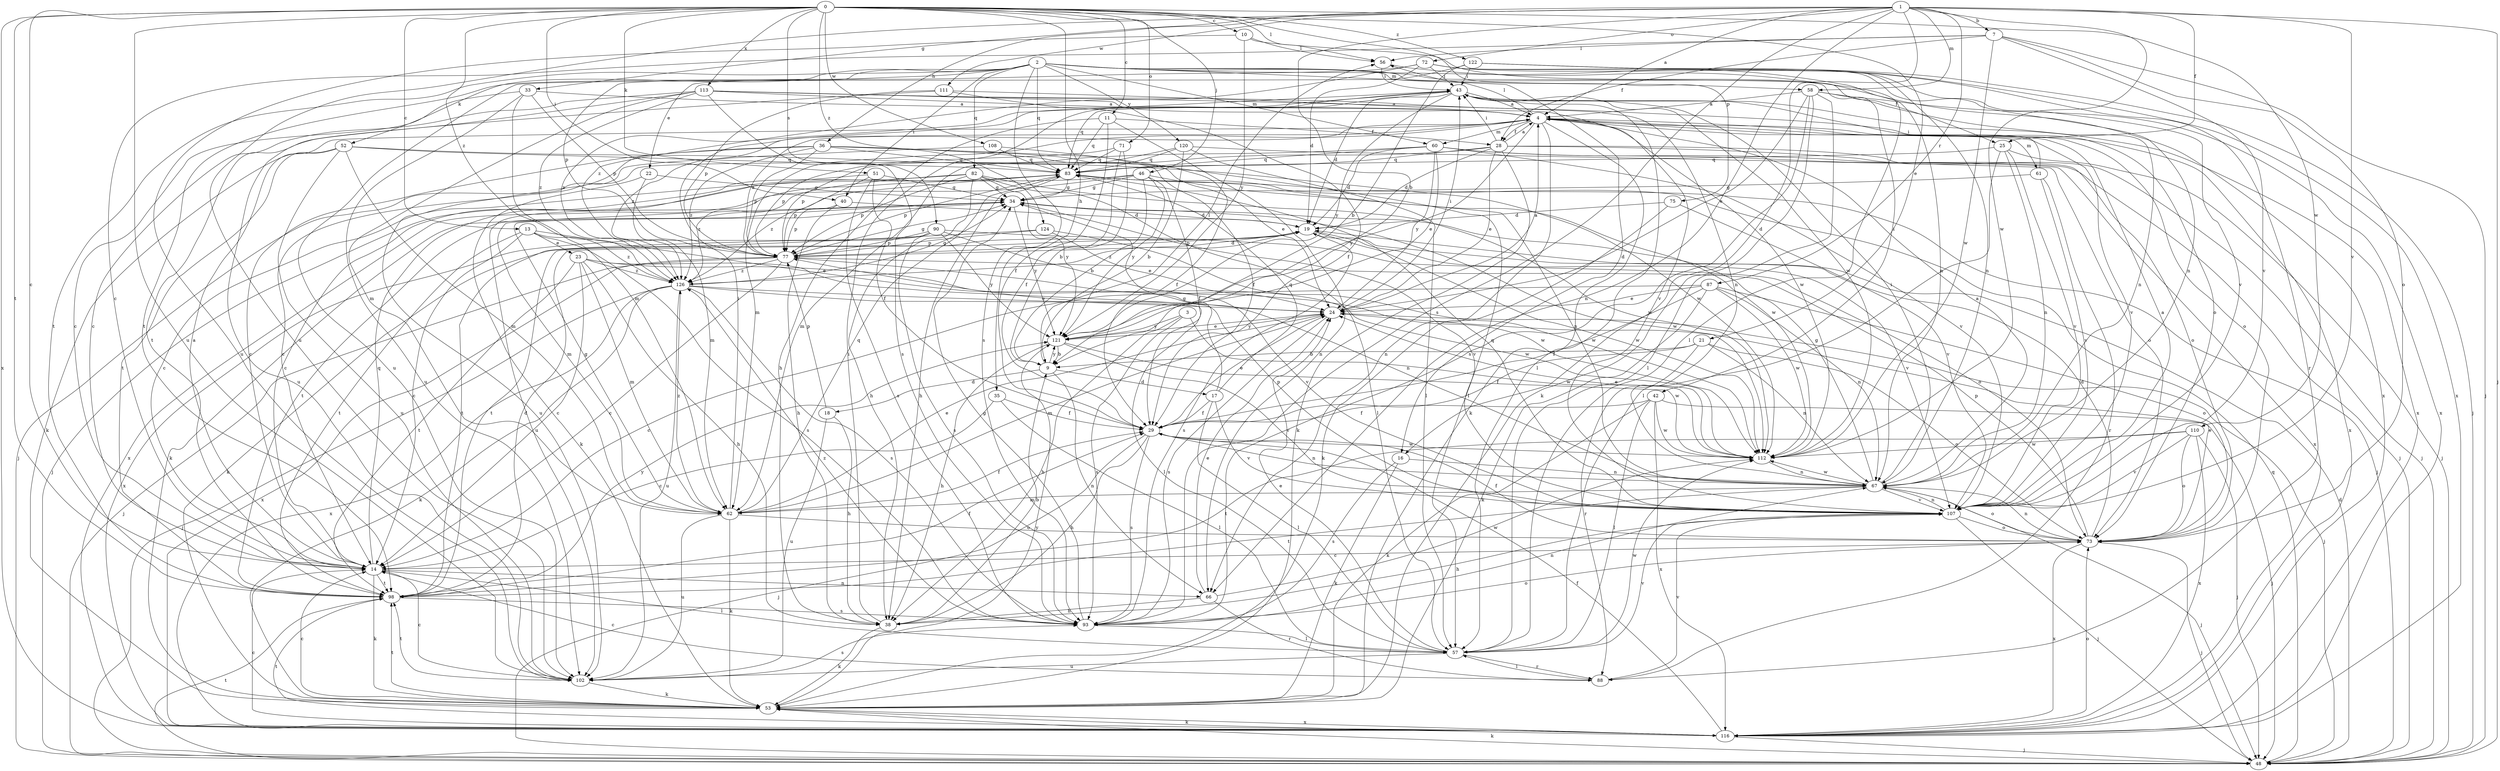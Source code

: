 strict digraph  {
0;
1;
2;
3;
4;
7;
9;
10;
11;
13;
14;
16;
17;
18;
19;
21;
22;
23;
24;
25;
28;
29;
33;
34;
35;
36;
38;
40;
42;
43;
46;
48;
51;
52;
53;
56;
57;
58;
60;
61;
62;
66;
67;
71;
72;
73;
75;
77;
82;
83;
87;
88;
90;
93;
98;
102;
107;
108;
110;
111;
112;
113;
116;
120;
121;
122;
124;
126;
0 -> 10  [label=c];
0 -> 11  [label=c];
0 -> 13  [label=c];
0 -> 14  [label=c];
0 -> 21  [label=e];
0 -> 35  [label=h];
0 -> 40  [label=i];
0 -> 46  [label=j];
0 -> 51  [label=k];
0 -> 56  [label=l];
0 -> 71  [label=o];
0 -> 75  [label=p];
0 -> 90  [label=s];
0 -> 98  [label=t];
0 -> 102  [label=u];
0 -> 108  [label=w];
0 -> 110  [label=w];
0 -> 113  [label=x];
0 -> 116  [label=x];
0 -> 122  [label=z];
0 -> 124  [label=z];
0 -> 126  [label=z];
1 -> 4  [label=a];
1 -> 7  [label=b];
1 -> 9  [label=b];
1 -> 16  [label=d];
1 -> 25  [label=f];
1 -> 33  [label=g];
1 -> 36  [label=h];
1 -> 48  [label=j];
1 -> 58  [label=m];
1 -> 66  [label=n];
1 -> 72  [label=o];
1 -> 87  [label=r];
1 -> 93  [label=s];
1 -> 102  [label=u];
1 -> 107  [label=v];
1 -> 111  [label=w];
1 -> 112  [label=w];
2 -> 16  [label=d];
2 -> 22  [label=e];
2 -> 25  [label=f];
2 -> 40  [label=i];
2 -> 42  [label=i];
2 -> 52  [label=k];
2 -> 58  [label=m];
2 -> 60  [label=m];
2 -> 77  [label=p];
2 -> 82  [label=q];
2 -> 83  [label=q];
2 -> 93  [label=s];
2 -> 98  [label=t];
2 -> 116  [label=x];
2 -> 120  [label=y];
3 -> 38  [label=h];
3 -> 93  [label=s];
3 -> 112  [label=w];
3 -> 121  [label=y];
4 -> 28  [label=f];
4 -> 53  [label=k];
4 -> 56  [label=l];
4 -> 60  [label=m];
4 -> 61  [label=m];
4 -> 62  [label=m];
4 -> 66  [label=n];
4 -> 73  [label=o];
4 -> 107  [label=v];
4 -> 112  [label=w];
4 -> 116  [label=x];
4 -> 121  [label=y];
4 -> 126  [label=z];
7 -> 14  [label=c];
7 -> 28  [label=f];
7 -> 48  [label=j];
7 -> 56  [label=l];
7 -> 73  [label=o];
7 -> 107  [label=v];
7 -> 112  [label=w];
9 -> 17  [label=d];
9 -> 18  [label=d];
9 -> 56  [label=l];
9 -> 66  [label=n];
9 -> 121  [label=y];
10 -> 56  [label=l];
10 -> 57  [label=l];
10 -> 102  [label=u];
10 -> 121  [label=y];
11 -> 28  [label=f];
11 -> 29  [label=f];
11 -> 38  [label=h];
11 -> 66  [label=n];
11 -> 83  [label=q];
13 -> 14  [label=c];
13 -> 23  [label=e];
13 -> 24  [label=e];
13 -> 93  [label=s];
13 -> 98  [label=t];
13 -> 126  [label=z];
14 -> 4  [label=a];
14 -> 53  [label=k];
14 -> 57  [label=l];
14 -> 66  [label=n];
14 -> 83  [label=q];
14 -> 98  [label=t];
16 -> 53  [label=k];
16 -> 67  [label=n];
16 -> 93  [label=s];
17 -> 29  [label=f];
17 -> 34  [label=g];
17 -> 57  [label=l];
17 -> 83  [label=q];
17 -> 107  [label=v];
18 -> 38  [label=h];
18 -> 77  [label=p];
18 -> 102  [label=u];
19 -> 77  [label=p];
19 -> 93  [label=s];
19 -> 98  [label=t];
19 -> 107  [label=v];
19 -> 112  [label=w];
19 -> 126  [label=z];
21 -> 9  [label=b];
21 -> 29  [label=f];
21 -> 67  [label=n];
21 -> 73  [label=o];
21 -> 88  [label=r];
22 -> 34  [label=g];
22 -> 53  [label=k];
22 -> 62  [label=m];
23 -> 14  [label=c];
23 -> 38  [label=h];
23 -> 62  [label=m];
23 -> 67  [label=n];
23 -> 98  [label=t];
23 -> 112  [label=w];
23 -> 126  [label=z];
24 -> 4  [label=a];
24 -> 43  [label=i];
24 -> 48  [label=j];
24 -> 62  [label=m];
24 -> 93  [label=s];
24 -> 121  [label=y];
25 -> 48  [label=j];
25 -> 57  [label=l];
25 -> 67  [label=n];
25 -> 83  [label=q];
25 -> 107  [label=v];
28 -> 4  [label=a];
28 -> 19  [label=d];
28 -> 24  [label=e];
28 -> 43  [label=i];
28 -> 48  [label=j];
28 -> 53  [label=k];
28 -> 62  [label=m];
28 -> 73  [label=o];
28 -> 83  [label=q];
29 -> 24  [label=e];
29 -> 38  [label=h];
29 -> 48  [label=j];
29 -> 67  [label=n];
29 -> 93  [label=s];
29 -> 112  [label=w];
33 -> 4  [label=a];
33 -> 14  [label=c];
33 -> 62  [label=m];
33 -> 77  [label=p];
33 -> 102  [label=u];
34 -> 19  [label=d];
34 -> 53  [label=k];
34 -> 62  [label=m];
34 -> 98  [label=t];
34 -> 107  [label=v];
34 -> 112  [label=w];
34 -> 121  [label=y];
35 -> 14  [label=c];
35 -> 29  [label=f];
35 -> 57  [label=l];
36 -> 14  [label=c];
36 -> 24  [label=e];
36 -> 29  [label=f];
36 -> 57  [label=l];
36 -> 77  [label=p];
36 -> 83  [label=q];
36 -> 102  [label=u];
36 -> 126  [label=z];
38 -> 9  [label=b];
38 -> 43  [label=i];
38 -> 53  [label=k];
40 -> 19  [label=d];
40 -> 38  [label=h];
40 -> 77  [label=p];
42 -> 29  [label=f];
42 -> 48  [label=j];
42 -> 53  [label=k];
42 -> 57  [label=l];
42 -> 112  [label=w];
42 -> 116  [label=x];
43 -> 4  [label=a];
43 -> 19  [label=d];
43 -> 57  [label=l];
43 -> 83  [label=q];
43 -> 112  [label=w];
43 -> 116  [label=x];
43 -> 121  [label=y];
43 -> 126  [label=z];
46 -> 9  [label=b];
46 -> 29  [label=f];
46 -> 34  [label=g];
46 -> 48  [label=j];
46 -> 67  [label=n];
46 -> 116  [label=x];
46 -> 121  [label=y];
48 -> 19  [label=d];
48 -> 53  [label=k];
48 -> 83  [label=q];
48 -> 98  [label=t];
51 -> 14  [label=c];
51 -> 29  [label=f];
51 -> 34  [label=g];
51 -> 77  [label=p];
51 -> 93  [label=s];
52 -> 53  [label=k];
52 -> 62  [label=m];
52 -> 83  [label=q];
52 -> 98  [label=t];
52 -> 102  [label=u];
52 -> 112  [label=w];
53 -> 14  [label=c];
53 -> 98  [label=t];
53 -> 116  [label=x];
53 -> 121  [label=y];
56 -> 43  [label=i];
56 -> 67  [label=n];
57 -> 24  [label=e];
57 -> 88  [label=r];
57 -> 102  [label=u];
57 -> 107  [label=v];
57 -> 112  [label=w];
58 -> 4  [label=a];
58 -> 24  [label=e];
58 -> 53  [label=k];
58 -> 57  [label=l];
58 -> 67  [label=n];
58 -> 93  [label=s];
58 -> 116  [label=x];
60 -> 14  [label=c];
60 -> 19  [label=d];
60 -> 24  [label=e];
60 -> 48  [label=j];
60 -> 83  [label=q];
60 -> 107  [label=v];
60 -> 116  [label=x];
60 -> 121  [label=y];
61 -> 34  [label=g];
61 -> 43  [label=i];
61 -> 88  [label=r];
61 -> 107  [label=v];
62 -> 24  [label=e];
62 -> 29  [label=f];
62 -> 34  [label=g];
62 -> 43  [label=i];
62 -> 53  [label=k];
62 -> 73  [label=o];
62 -> 83  [label=q];
62 -> 102  [label=u];
62 -> 126  [label=z];
66 -> 24  [label=e];
66 -> 38  [label=h];
66 -> 88  [label=r];
66 -> 112  [label=w];
67 -> 4  [label=a];
67 -> 34  [label=g];
67 -> 43  [label=i];
67 -> 48  [label=j];
67 -> 62  [label=m];
67 -> 73  [label=o];
67 -> 98  [label=t];
67 -> 107  [label=v];
67 -> 112  [label=w];
71 -> 9  [label=b];
71 -> 29  [label=f];
71 -> 77  [label=p];
71 -> 83  [label=q];
72 -> 19  [label=d];
72 -> 43  [label=i];
72 -> 67  [label=n];
72 -> 98  [label=t];
72 -> 107  [label=v];
72 -> 116  [label=x];
72 -> 126  [label=z];
73 -> 14  [label=c];
73 -> 19  [label=d];
73 -> 24  [label=e];
73 -> 29  [label=f];
73 -> 48  [label=j];
73 -> 67  [label=n];
73 -> 77  [label=p];
73 -> 116  [label=x];
75 -> 19  [label=d];
75 -> 53  [label=k];
75 -> 107  [label=v];
77 -> 4  [label=a];
77 -> 14  [label=c];
77 -> 19  [label=d];
77 -> 34  [label=g];
77 -> 48  [label=j];
77 -> 107  [label=v];
77 -> 116  [label=x];
77 -> 126  [label=z];
82 -> 14  [label=c];
82 -> 34  [label=g];
82 -> 38  [label=h];
82 -> 57  [label=l];
82 -> 77  [label=p];
82 -> 112  [label=w];
82 -> 121  [label=y];
82 -> 126  [label=z];
83 -> 34  [label=g];
83 -> 38  [label=h];
83 -> 48  [label=j];
83 -> 77  [label=p];
83 -> 102  [label=u];
83 -> 112  [label=w];
83 -> 126  [label=z];
87 -> 14  [label=c];
87 -> 24  [label=e];
87 -> 29  [label=f];
87 -> 53  [label=k];
87 -> 67  [label=n];
87 -> 73  [label=o];
87 -> 112  [label=w];
88 -> 14  [label=c];
88 -> 57  [label=l];
88 -> 107  [label=v];
90 -> 73  [label=o];
90 -> 77  [label=p];
90 -> 93  [label=s];
90 -> 98  [label=t];
90 -> 112  [label=w];
90 -> 116  [label=x];
90 -> 121  [label=y];
93 -> 34  [label=g];
93 -> 57  [label=l];
93 -> 67  [label=n];
93 -> 73  [label=o];
93 -> 126  [label=z];
98 -> 19  [label=d];
98 -> 29  [label=f];
98 -> 93  [label=s];
98 -> 121  [label=y];
102 -> 14  [label=c];
102 -> 53  [label=k];
102 -> 93  [label=s];
102 -> 98  [label=t];
107 -> 4  [label=a];
107 -> 38  [label=h];
107 -> 48  [label=j];
107 -> 67  [label=n];
107 -> 73  [label=o];
107 -> 77  [label=p];
107 -> 83  [label=q];
108 -> 29  [label=f];
108 -> 48  [label=j];
108 -> 83  [label=q];
110 -> 48  [label=j];
110 -> 73  [label=o];
110 -> 98  [label=t];
110 -> 107  [label=v];
110 -> 112  [label=w];
110 -> 116  [label=x];
111 -> 4  [label=a];
111 -> 29  [label=f];
111 -> 77  [label=p];
111 -> 98  [label=t];
112 -> 24  [label=e];
112 -> 67  [label=n];
113 -> 4  [label=a];
113 -> 14  [label=c];
113 -> 62  [label=m];
113 -> 67  [label=n];
113 -> 73  [label=o];
113 -> 93  [label=s];
113 -> 102  [label=u];
113 -> 107  [label=v];
113 -> 126  [label=z];
116 -> 14  [label=c];
116 -> 29  [label=f];
116 -> 48  [label=j];
116 -> 53  [label=k];
116 -> 73  [label=o];
116 -> 98  [label=t];
120 -> 9  [label=b];
120 -> 57  [label=l];
120 -> 73  [label=o];
120 -> 77  [label=p];
120 -> 83  [label=q];
121 -> 9  [label=b];
121 -> 24  [label=e];
121 -> 38  [label=h];
121 -> 107  [label=v];
121 -> 112  [label=w];
122 -> 9  [label=b];
122 -> 43  [label=i];
122 -> 48  [label=j];
122 -> 67  [label=n];
122 -> 88  [label=r];
122 -> 102  [label=u];
124 -> 24  [label=e];
124 -> 53  [label=k];
124 -> 77  [label=p];
124 -> 112  [label=w];
126 -> 24  [label=e];
126 -> 34  [label=g];
126 -> 48  [label=j];
126 -> 53  [label=k];
126 -> 57  [label=l];
126 -> 93  [label=s];
126 -> 102  [label=u];
126 -> 116  [label=x];
}
